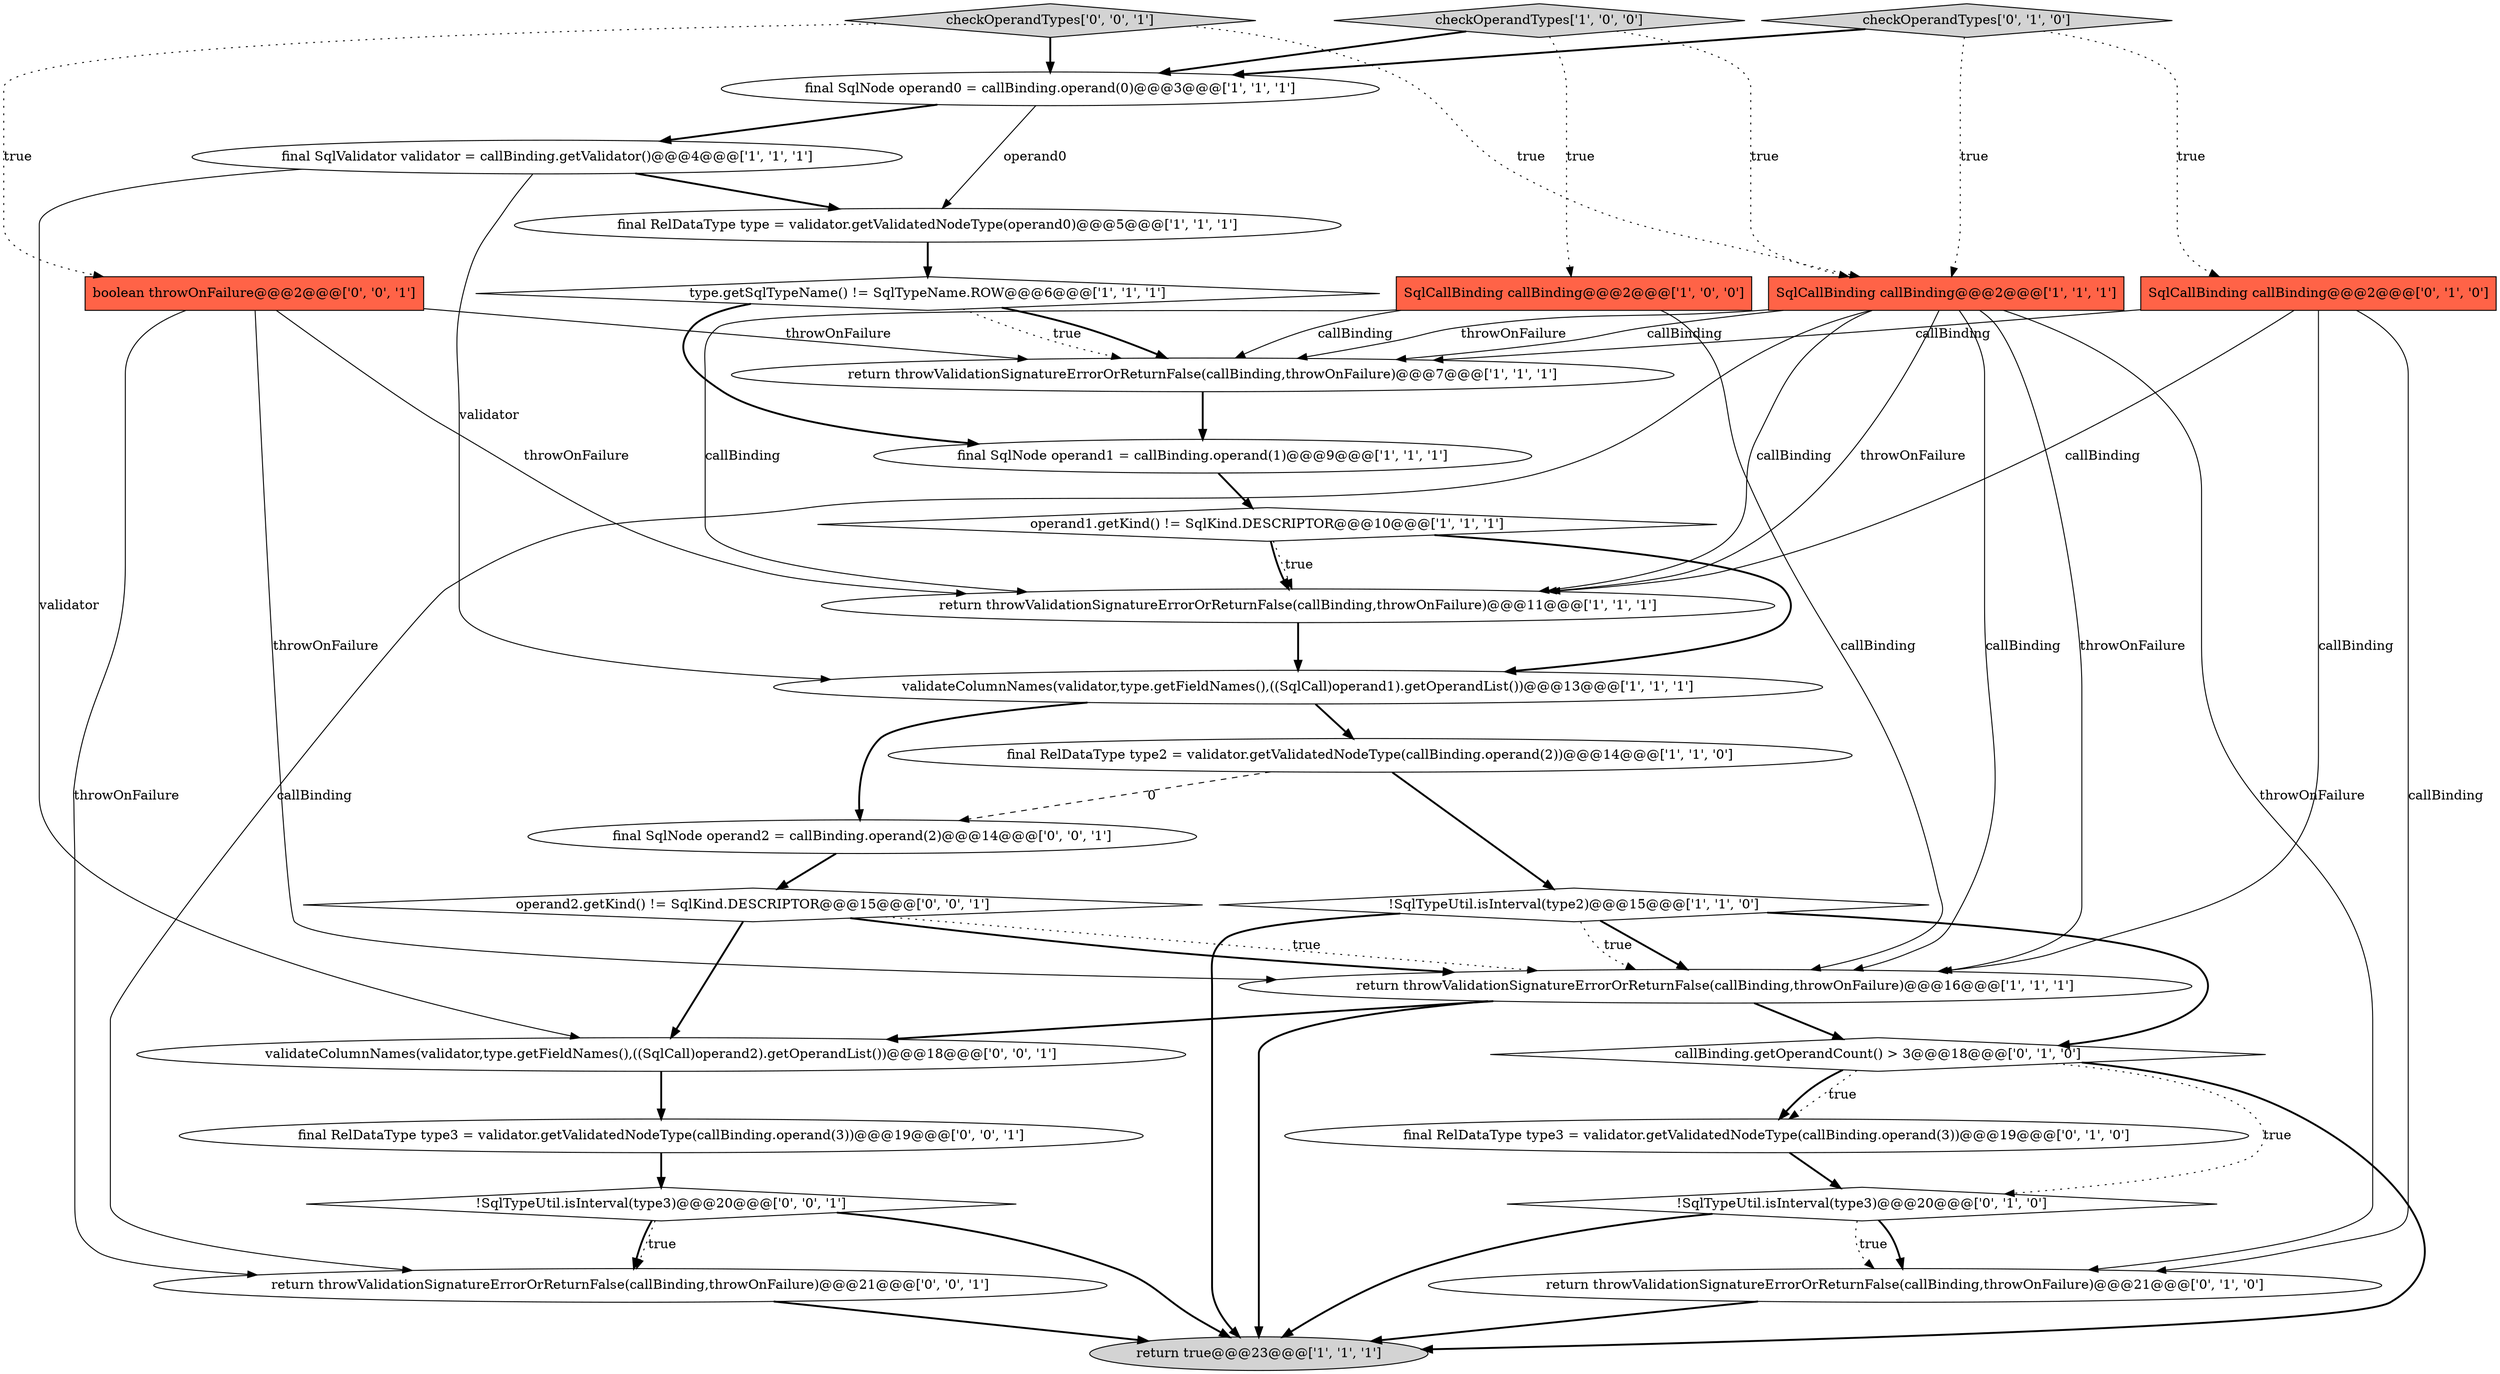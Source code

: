 digraph {
3 [style = filled, label = "return throwValidationSignatureErrorOrReturnFalse(callBinding,throwOnFailure)@@@16@@@['1', '1', '1']", fillcolor = white, shape = ellipse image = "AAA0AAABBB1BBB"];
0 [style = filled, label = "final SqlNode operand0 = callBinding.operand(0)@@@3@@@['1', '1', '1']", fillcolor = white, shape = ellipse image = "AAA0AAABBB1BBB"];
29 [style = filled, label = "validateColumnNames(validator,type.getFieldNames(),((SqlCall)operand2).getOperandList())@@@18@@@['0', '0', '1']", fillcolor = white, shape = ellipse image = "AAA0AAABBB3BBB"];
9 [style = filled, label = "return true@@@23@@@['1', '1', '1']", fillcolor = lightgray, shape = ellipse image = "AAA0AAABBB1BBB"];
1 [style = filled, label = "validateColumnNames(validator,type.getFieldNames(),((SqlCall)operand1).getOperandList())@@@13@@@['1', '1', '1']", fillcolor = white, shape = ellipse image = "AAA0AAABBB1BBB"];
4 [style = filled, label = "SqlCallBinding callBinding@@@2@@@['1', '0', '0']", fillcolor = tomato, shape = box image = "AAA0AAABBB1BBB"];
16 [style = filled, label = "SqlCallBinding callBinding@@@2@@@['0', '1', '0']", fillcolor = tomato, shape = box image = "AAA0AAABBB2BBB"];
17 [style = filled, label = "callBinding.getOperandCount() > 3@@@18@@@['0', '1', '0']", fillcolor = white, shape = diamond image = "AAA1AAABBB2BBB"];
15 [style = filled, label = "final RelDataType type = validator.getValidatedNodeType(operand0)@@@5@@@['1', '1', '1']", fillcolor = white, shape = ellipse image = "AAA0AAABBB1BBB"];
18 [style = filled, label = "final RelDataType type3 = validator.getValidatedNodeType(callBinding.operand(3))@@@19@@@['0', '1', '0']", fillcolor = white, shape = ellipse image = "AAA1AAABBB2BBB"];
6 [style = filled, label = "!SqlTypeUtil.isInterval(type2)@@@15@@@['1', '1', '0']", fillcolor = white, shape = diamond image = "AAA0AAABBB1BBB"];
26 [style = filled, label = "checkOperandTypes['0', '0', '1']", fillcolor = lightgray, shape = diamond image = "AAA0AAABBB3BBB"];
7 [style = filled, label = "return throwValidationSignatureErrorOrReturnFalse(callBinding,throwOnFailure)@@@11@@@['1', '1', '1']", fillcolor = white, shape = ellipse image = "AAA0AAABBB1BBB"];
8 [style = filled, label = "operand1.getKind() != SqlKind.DESCRIPTOR@@@10@@@['1', '1', '1']", fillcolor = white, shape = diamond image = "AAA0AAABBB1BBB"];
22 [style = filled, label = "boolean throwOnFailure@@@2@@@['0', '0', '1']", fillcolor = tomato, shape = box image = "AAA0AAABBB3BBB"];
10 [style = filled, label = "return throwValidationSignatureErrorOrReturnFalse(callBinding,throwOnFailure)@@@7@@@['1', '1', '1']", fillcolor = white, shape = ellipse image = "AAA0AAABBB1BBB"];
2 [style = filled, label = "final RelDataType type2 = validator.getValidatedNodeType(callBinding.operand(2))@@@14@@@['1', '1', '0']", fillcolor = white, shape = ellipse image = "AAA0AAABBB1BBB"];
12 [style = filled, label = "final SqlValidator validator = callBinding.getValidator()@@@4@@@['1', '1', '1']", fillcolor = white, shape = ellipse image = "AAA0AAABBB1BBB"];
19 [style = filled, label = "return throwValidationSignatureErrorOrReturnFalse(callBinding,throwOnFailure)@@@21@@@['0', '1', '0']", fillcolor = white, shape = ellipse image = "AAA1AAABBB2BBB"];
14 [style = filled, label = "checkOperandTypes['1', '0', '0']", fillcolor = lightgray, shape = diamond image = "AAA0AAABBB1BBB"];
24 [style = filled, label = "operand2.getKind() != SqlKind.DESCRIPTOR@@@15@@@['0', '0', '1']", fillcolor = white, shape = diamond image = "AAA0AAABBB3BBB"];
11 [style = filled, label = "type.getSqlTypeName() != SqlTypeName.ROW@@@6@@@['1', '1', '1']", fillcolor = white, shape = diamond image = "AAA0AAABBB1BBB"];
13 [style = filled, label = "final SqlNode operand1 = callBinding.operand(1)@@@9@@@['1', '1', '1']", fillcolor = white, shape = ellipse image = "AAA0AAABBB1BBB"];
20 [style = filled, label = "!SqlTypeUtil.isInterval(type3)@@@20@@@['0', '1', '0']", fillcolor = white, shape = diamond image = "AAA1AAABBB2BBB"];
5 [style = filled, label = "SqlCallBinding callBinding@@@2@@@['1', '1', '1']", fillcolor = tomato, shape = box image = "AAA0AAABBB1BBB"];
25 [style = filled, label = "return throwValidationSignatureErrorOrReturnFalse(callBinding,throwOnFailure)@@@21@@@['0', '0', '1']", fillcolor = white, shape = ellipse image = "AAA0AAABBB3BBB"];
21 [style = filled, label = "checkOperandTypes['0', '1', '0']", fillcolor = lightgray, shape = diamond image = "AAA0AAABBB2BBB"];
23 [style = filled, label = "final SqlNode operand2 = callBinding.operand(2)@@@14@@@['0', '0', '1']", fillcolor = white, shape = ellipse image = "AAA0AAABBB3BBB"];
27 [style = filled, label = "!SqlTypeUtil.isInterval(type3)@@@20@@@['0', '0', '1']", fillcolor = white, shape = diamond image = "AAA0AAABBB3BBB"];
28 [style = filled, label = "final RelDataType type3 = validator.getValidatedNodeType(callBinding.operand(3))@@@19@@@['0', '0', '1']", fillcolor = white, shape = ellipse image = "AAA0AAABBB3BBB"];
12->1 [style = solid, label="validator"];
3->29 [style = bold, label=""];
5->3 [style = solid, label="throwOnFailure"];
17->18 [style = dotted, label="true"];
14->4 [style = dotted, label="true"];
5->7 [style = solid, label="callBinding"];
5->19 [style = solid, label="throwOnFailure"];
18->20 [style = bold, label=""];
19->9 [style = bold, label=""];
4->7 [style = solid, label="callBinding"];
5->25 [style = solid, label="callBinding"];
27->25 [style = bold, label=""];
11->10 [style = dotted, label="true"];
14->5 [style = dotted, label="true"];
12->29 [style = solid, label="validator"];
23->24 [style = bold, label=""];
22->7 [style = solid, label="throwOnFailure"];
12->15 [style = bold, label=""];
16->3 [style = solid, label="callBinding"];
29->28 [style = bold, label=""];
26->0 [style = bold, label=""];
27->9 [style = bold, label=""];
27->25 [style = dotted, label="true"];
6->17 [style = bold, label=""];
14->0 [style = bold, label=""];
1->23 [style = bold, label=""];
8->7 [style = dotted, label="true"];
22->10 [style = solid, label="throwOnFailure"];
21->5 [style = dotted, label="true"];
5->10 [style = solid, label="throwOnFailure"];
24->3 [style = dotted, label="true"];
20->19 [style = bold, label=""];
6->9 [style = bold, label=""];
8->1 [style = bold, label=""];
5->7 [style = solid, label="throwOnFailure"];
28->27 [style = bold, label=""];
5->3 [style = solid, label="callBinding"];
3->17 [style = bold, label=""];
16->19 [style = solid, label="callBinding"];
0->15 [style = solid, label="operand0"];
11->10 [style = bold, label=""];
0->12 [style = bold, label=""];
15->11 [style = bold, label=""];
10->13 [style = bold, label=""];
17->20 [style = dotted, label="true"];
26->5 [style = dotted, label="true"];
3->9 [style = bold, label=""];
6->3 [style = bold, label=""];
17->9 [style = bold, label=""];
24->3 [style = bold, label=""];
16->7 [style = solid, label="callBinding"];
11->13 [style = bold, label=""];
6->3 [style = dotted, label="true"];
2->23 [style = dashed, label="0"];
25->9 [style = bold, label=""];
22->3 [style = solid, label="throwOnFailure"];
2->6 [style = bold, label=""];
8->7 [style = bold, label=""];
16->10 [style = solid, label="callBinding"];
7->1 [style = bold, label=""];
13->8 [style = bold, label=""];
20->9 [style = bold, label=""];
20->19 [style = dotted, label="true"];
4->3 [style = solid, label="callBinding"];
22->25 [style = solid, label="throwOnFailure"];
21->0 [style = bold, label=""];
24->29 [style = bold, label=""];
21->16 [style = dotted, label="true"];
26->22 [style = dotted, label="true"];
1->2 [style = bold, label=""];
5->10 [style = solid, label="callBinding"];
4->10 [style = solid, label="callBinding"];
17->18 [style = bold, label=""];
}
